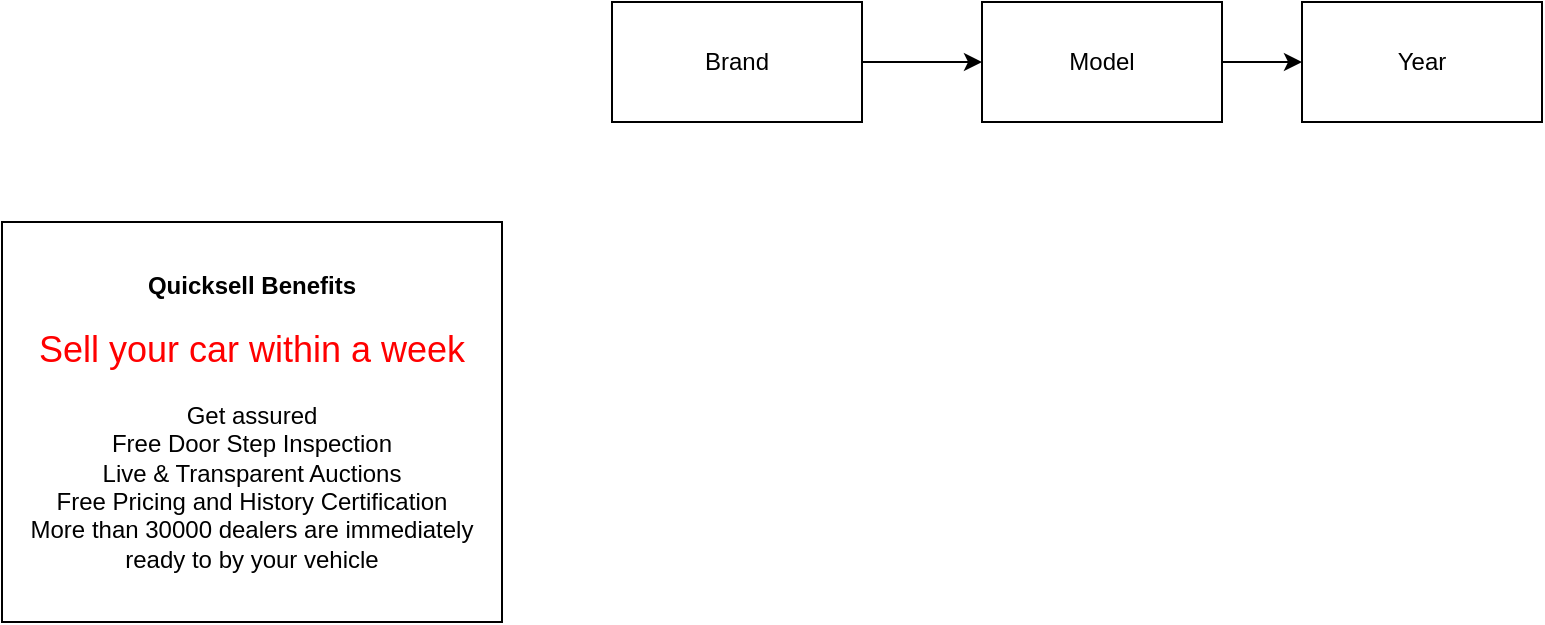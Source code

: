 <mxfile version="10.6.3" type="github"><diagram id="liOdOTuP-DELXgLSoCVk" name="Page-1"><mxGraphModel dx="828" dy="514" grid="1" gridSize="10" guides="1" tooltips="1" connect="1" arrows="1" fold="1" page="1" pageScale="1" pageWidth="850" pageHeight="1100" math="0" shadow="0"><root><mxCell id="0"/><mxCell id="1" parent="0"/><mxCell id="P3C6-eVGtLT8y3jpBGoM-6" style="edgeStyle=orthogonalEdgeStyle;rounded=0;orthogonalLoop=1;jettySize=auto;html=1;exitX=1;exitY=0.5;exitDx=0;exitDy=0;" parent="1" source="P3C6-eVGtLT8y3jpBGoM-1" target="P3C6-eVGtLT8y3jpBGoM-3" edge="1"><mxGeometry relative="1" as="geometry"/></mxCell><mxCell id="P3C6-eVGtLT8y3jpBGoM-1" value="Brand" style="rounded=0;whiteSpace=wrap;html=1;" parent="1" vertex="1"><mxGeometry x="365" y="60" width="125" height="60" as="geometry"/></mxCell><mxCell id="P3C6-eVGtLT8y3jpBGoM-7" style="edgeStyle=orthogonalEdgeStyle;rounded=0;orthogonalLoop=1;jettySize=auto;html=1;exitX=1;exitY=0.5;exitDx=0;exitDy=0;entryX=0;entryY=0.5;entryDx=0;entryDy=0;" parent="1" source="P3C6-eVGtLT8y3jpBGoM-3" target="P3C6-eVGtLT8y3jpBGoM-4" edge="1"><mxGeometry relative="1" as="geometry"/></mxCell><mxCell id="P3C6-eVGtLT8y3jpBGoM-3" value="Model" style="rounded=0;whiteSpace=wrap;html=1;" parent="1" vertex="1"><mxGeometry x="550" y="60" width="120" height="60" as="geometry"/></mxCell><mxCell id="P3C6-eVGtLT8y3jpBGoM-4" value="Year" style="rounded=0;whiteSpace=wrap;html=1;" parent="1" vertex="1"><mxGeometry x="710" y="60" width="120" height="60" as="geometry"/></mxCell><mxCell id="P3C6-eVGtLT8y3jpBGoM-9" value="&lt;div&gt;&lt;b&gt;&lt;font style=&quot;font-size: 12px&quot;&gt;Quicksell Benefits&lt;/font&gt;&lt;/b&gt;&lt;/div&gt;&lt;div&gt;&lt;br&gt;&lt;/div&gt;&lt;div&gt;&lt;font color=&quot;#ff0000&quot; style=&quot;font-size: 18px&quot;&gt;Sell your car within a week&lt;/font&gt;&lt;/div&gt;&lt;div&gt;&lt;span&gt;&lt;br&gt;&lt;/span&gt;&lt;/div&gt;&lt;div&gt;&lt;span&gt;Get assured&lt;/span&gt;&lt;br&gt;&lt;/div&gt;&lt;div&gt;Free Door Step Inspection&lt;/div&gt;&lt;div&gt;Live &amp;amp; Transparent Auctions&lt;/div&gt;&lt;div&gt;Free Pricing and History Certification&lt;/div&gt;&lt;div&gt;More than 30000 dealers are immediately ready to by your vehicle&lt;/div&gt;" style="rounded=0;whiteSpace=wrap;html=1;" parent="1" vertex="1"><mxGeometry x="60" y="170" width="250" height="200" as="geometry"/></mxCell></root></mxGraphModel></diagram></mxfile>